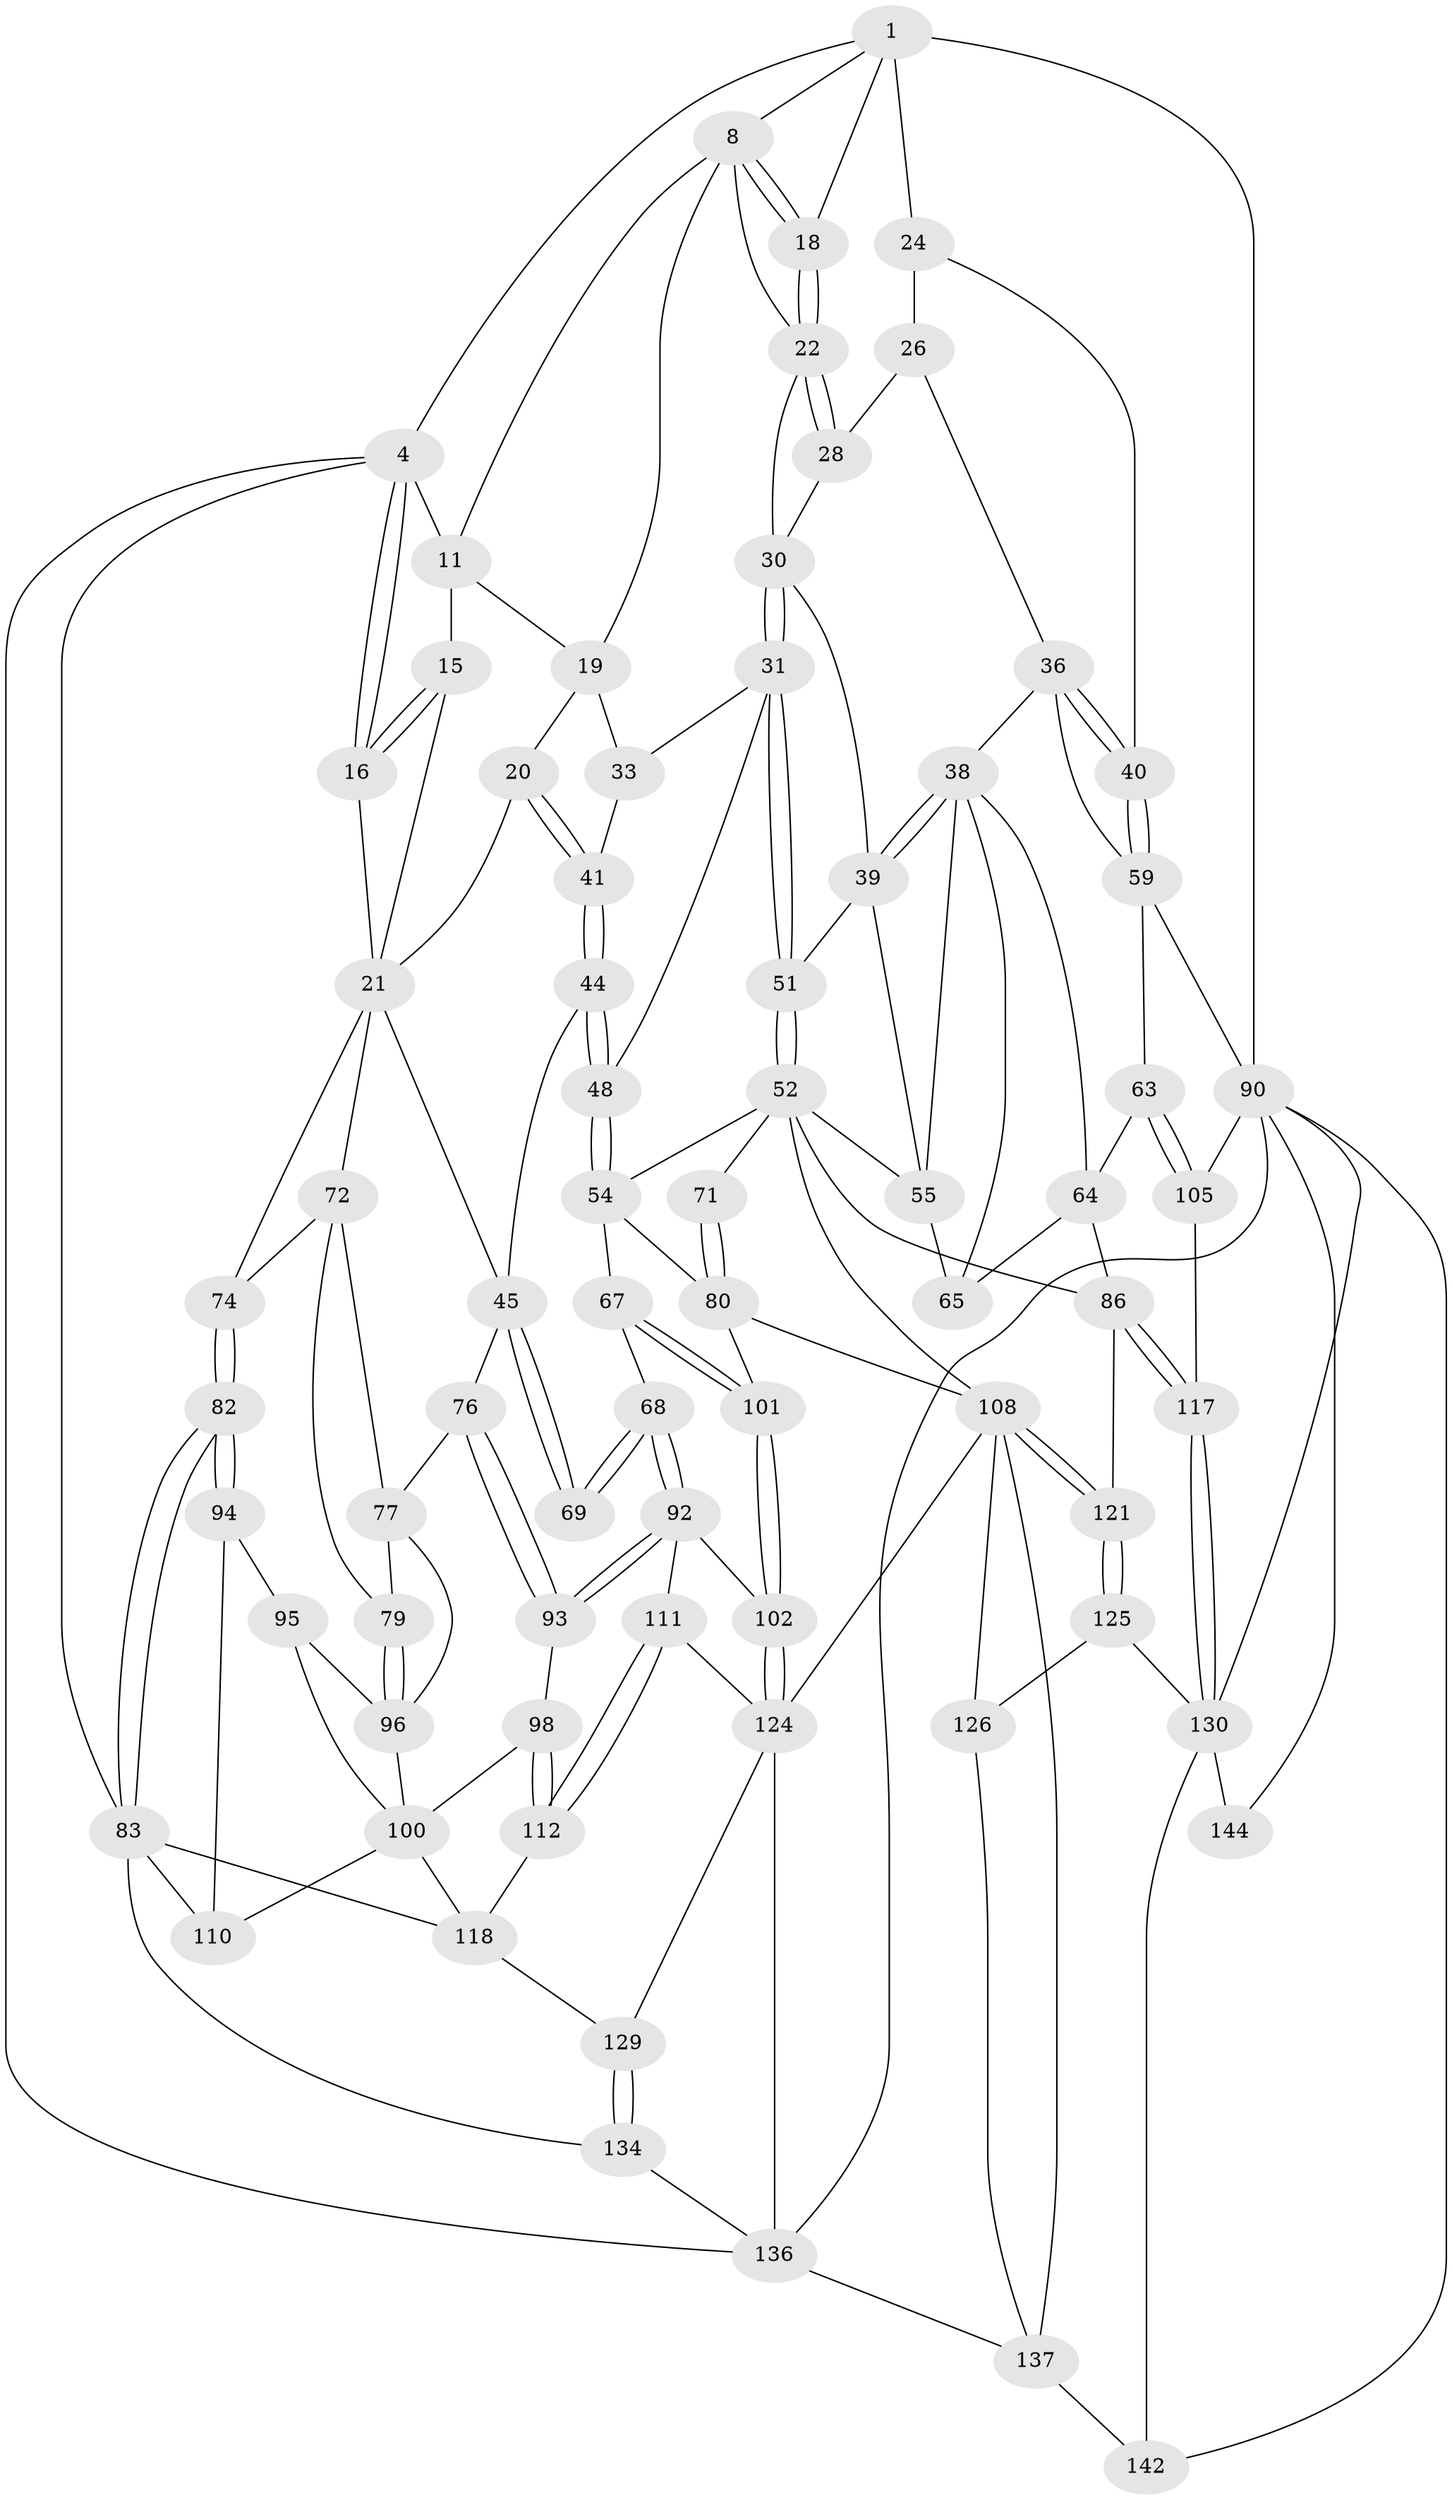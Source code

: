 // original degree distribution, {3: 0.02027027027027027, 5: 0.5608108108108109, 6: 0.20945945945945946, 4: 0.20945945945945946}
// Generated by graph-tools (version 1.1) at 2025/16/03/09/25 04:16:47]
// undirected, 74 vertices, 171 edges
graph export_dot {
graph [start="1"]
  node [color=gray90,style=filled];
  1 [pos="+0.7020661928237992+0",super="+7+2"];
  4 [pos="+0+0",super="+5+85"];
  8 [pos="+0.7081190495925441+0",super="+9"];
  11 [pos="+0.475723754126873+0.05365252148227579",super="+12"];
  15 [pos="+0.10850528189231425+0.13359140930239952"];
  16 [pos="+0+0.19886120122388318"];
  18 [pos="+0.8231251502632745+0.1205001637176641"];
  19 [pos="+0.2850327023743225+0.1846527404026789",super="+29"];
  20 [pos="+0.27184357326158326+0.19473411688889694"];
  21 [pos="+0.2364470895896881+0.20655230239880437",super="+42"];
  22 [pos="+0.8119581307044577+0.14345601944992115",super="+23"];
  24 [pos="+1+0",super="+35+25"];
  26 [pos="+0.944644019808689+0.20087764271832842",super="+27"];
  28 [pos="+0.8531885634055075+0.22866017443039294"];
  30 [pos="+0.6098620980275916+0.2588882735280332",super="+34"];
  31 [pos="+0.5712903864525051+0.2724543102996365",super="+32"];
  33 [pos="+0.4956496538503028+0.21725749694256807"];
  36 [pos="+0.8929568105431954+0.33358139268683823",super="+37"];
  38 [pos="+0.7983687503336315+0.40632615760098495",super="+61"];
  39 [pos="+0.7940026100007506+0.4052434184038276",super="+49"];
  40 [pos="+1+0.3692097419456876"];
  41 [pos="+0.337577504855883+0.3496681416646832"];
  44 [pos="+0.33635240855751697+0.4130277361803882"];
  45 [pos="+0.2803154971483335+0.4281896141493496",super="+46"];
  48 [pos="+0.4024074423261615+0.4368649710214916"];
  51 [pos="+0.5950039797844344+0.375377739712814"];
  52 [pos="+0.5874831283783678+0.4459226897567529",super="+53+58"];
  54 [pos="+0.42177116686430105+0.47912883997245376",super="+66"];
  55 [pos="+0.6807734855378308+0.4349125134402996",super="+56+57"];
  59 [pos="+1+0.44643224255026565",super="+60"];
  63 [pos="+0.9056113161296927+0.5755547428137446"];
  64 [pos="+0.8255942298911052+0.6026236441687257",super="+81"];
  65 [pos="+0.6710011401746608+0.5299005991312187"];
  67 [pos="+0.371250469614296+0.5869505122944818"];
  68 [pos="+0.3565653102291655+0.5886083230211073"];
  69 [pos="+0.3270020020103955+0.5727545577285057"];
  71 [pos="+0.5465128406704453+0.6203214879353706"];
  72 [pos="+0.12330878853475974+0.4796898186769109",super="+73"];
  74 [pos="+0+0.5041520128707822"];
  76 [pos="+0.2237337393727299+0.583755976848097"];
  77 [pos="+0.19070421147351035+0.6013413968987316",super="+78"];
  79 [pos="+0.0990849119315291+0.6030781105687104"];
  80 [pos="+0.5112278160354776+0.6524361700466311",super="+104"];
  82 [pos="+0+0.5827139692432861"];
  83 [pos="+0+0.9319463667862465",super="+119+84"];
  86 [pos="+0.7815576547551675+0.7059092884404939",super="+87"];
  90 [pos="+1+0.9801837906414638",super="+91+132"];
  92 [pos="+0.2954785427431629+0.6599479290489296",super="+103"];
  93 [pos="+0.2636753302309337+0.6527611310465304"];
  94 [pos="+0.04202594348766191+0.6282709432516529"];
  95 [pos="+0.08754039397820958+0.6217749164352823"];
  96 [pos="+0.09084047368285221+0.620494245498065",super="+97"];
  98 [pos="+0.23871666684982207+0.6702373903033563",super="+99"];
  100 [pos="+0.17202204515929492+0.6618971584912213",super="+106"];
  101 [pos="+0.37223054249495136+0.726959664818871"];
  102 [pos="+0.3644511071280249+0.7338777391444373"];
  105 [pos="+1+0.7479306407162398",super="+116"];
  108 [pos="+0.604310704533266+0.7175993062600174",super="+109"];
  110 [pos="+0.08311749124033124+0.7069064006544131"];
  111 [pos="+0.2622053899755373+0.782442142181613"];
  112 [pos="+0.22720083139223024+0.7544464774474838",super="+115"];
  117 [pos="+0.904290559113079+0.7791429087521421"];
  118 [pos="+0.08427965654961399+0.793035327190464",super="+120"];
  121 [pos="+0.716091698084109+0.7585928955569908"];
  124 [pos="+0.4114649597854657+0.8292861266706125",super="+127"];
  125 [pos="+0.7058449469473688+0.795168646383497"];
  126 [pos="+0.6426388649496417+0.8414247363605671"];
  129 [pos="+0.18884981014966326+0.8676266725597328"];
  130 [pos="+0.8811311915408384+0.8518578239470048",super="+135+131"];
  134 [pos="+0.1882124381935449+0.8836721918554717"];
  136 [pos="+0.3536790345994162+1",super="+139"];
  137 [pos="+0.44565497445327346+0.8837566084216998",super="+138+140"];
  142 [pos="+0.7124929769495943+1"];
  144 [pos="+0.8861366178360893+0.9147988459806875"];
  1 -- 8;
  1 -- 18;
  1 -- 4 [weight=2];
  1 -- 24 [weight=2];
  1 -- 90 [weight=2];
  4 -- 16;
  4 -- 16;
  4 -- 11 [weight=2];
  4 -- 83;
  4 -- 136;
  8 -- 18;
  8 -- 18;
  8 -- 11;
  8 -- 19;
  8 -- 22;
  11 -- 19;
  11 -- 15;
  15 -- 16;
  15 -- 16;
  15 -- 21;
  16 -- 21;
  18 -- 22;
  18 -- 22;
  19 -- 20;
  19 -- 33;
  20 -- 21;
  20 -- 41;
  20 -- 41;
  21 -- 72;
  21 -- 74;
  21 -- 45;
  22 -- 28;
  22 -- 28;
  22 -- 30;
  24 -- 26 [weight=2];
  24 -- 40;
  26 -- 28;
  26 -- 36;
  28 -- 30;
  30 -- 31;
  30 -- 31;
  30 -- 39;
  31 -- 51;
  31 -- 51;
  31 -- 48;
  31 -- 33;
  33 -- 41;
  36 -- 40;
  36 -- 40;
  36 -- 59;
  36 -- 38;
  38 -- 39;
  38 -- 39;
  38 -- 64;
  38 -- 65;
  38 -- 55;
  39 -- 51;
  39 -- 55;
  40 -- 59;
  40 -- 59;
  41 -- 44;
  41 -- 44;
  44 -- 45;
  44 -- 48;
  44 -- 48;
  45 -- 69 [weight=2];
  45 -- 69;
  45 -- 76;
  48 -- 54;
  48 -- 54;
  51 -- 52;
  51 -- 52;
  52 -- 54;
  52 -- 71 [weight=2];
  52 -- 86;
  52 -- 55;
  52 -- 108;
  54 -- 80;
  54 -- 67;
  55 -- 65;
  59 -- 90;
  59 -- 63;
  63 -- 64;
  63 -- 105;
  63 -- 105;
  64 -- 65;
  64 -- 86;
  67 -- 68;
  67 -- 101;
  67 -- 101;
  68 -- 69;
  68 -- 69;
  68 -- 92;
  68 -- 92;
  71 -- 80;
  71 -- 80;
  72 -- 74;
  72 -- 79;
  72 -- 77;
  74 -- 82;
  74 -- 82;
  76 -- 77;
  76 -- 93;
  76 -- 93;
  77 -- 96;
  77 -- 79;
  79 -- 96;
  79 -- 96;
  80 -- 101;
  80 -- 108;
  82 -- 83;
  82 -- 83;
  82 -- 94;
  82 -- 94;
  83 -- 110;
  83 -- 118;
  83 -- 134;
  86 -- 117;
  86 -- 117;
  86 -- 121;
  90 -- 105 [weight=2];
  90 -- 144;
  90 -- 130;
  90 -- 142;
  90 -- 136;
  92 -- 93;
  92 -- 93;
  92 -- 102;
  92 -- 111;
  93 -- 98;
  94 -- 95;
  94 -- 110;
  95 -- 96;
  95 -- 100;
  96 -- 100;
  98 -- 112 [weight=2];
  98 -- 112;
  98 -- 100 [weight=2];
  100 -- 118;
  100 -- 110;
  101 -- 102;
  101 -- 102;
  102 -- 124;
  102 -- 124;
  105 -- 117;
  108 -- 121;
  108 -- 121;
  108 -- 124;
  108 -- 137;
  108 -- 126;
  111 -- 112;
  111 -- 112;
  111 -- 124;
  112 -- 118;
  117 -- 130;
  117 -- 130;
  118 -- 129;
  121 -- 125;
  121 -- 125;
  124 -- 136;
  124 -- 129;
  125 -- 126;
  125 -- 130;
  126 -- 137;
  129 -- 134;
  129 -- 134;
  130 -- 144 [weight=2];
  130 -- 142;
  134 -- 136;
  136 -- 137;
  137 -- 142;
}
